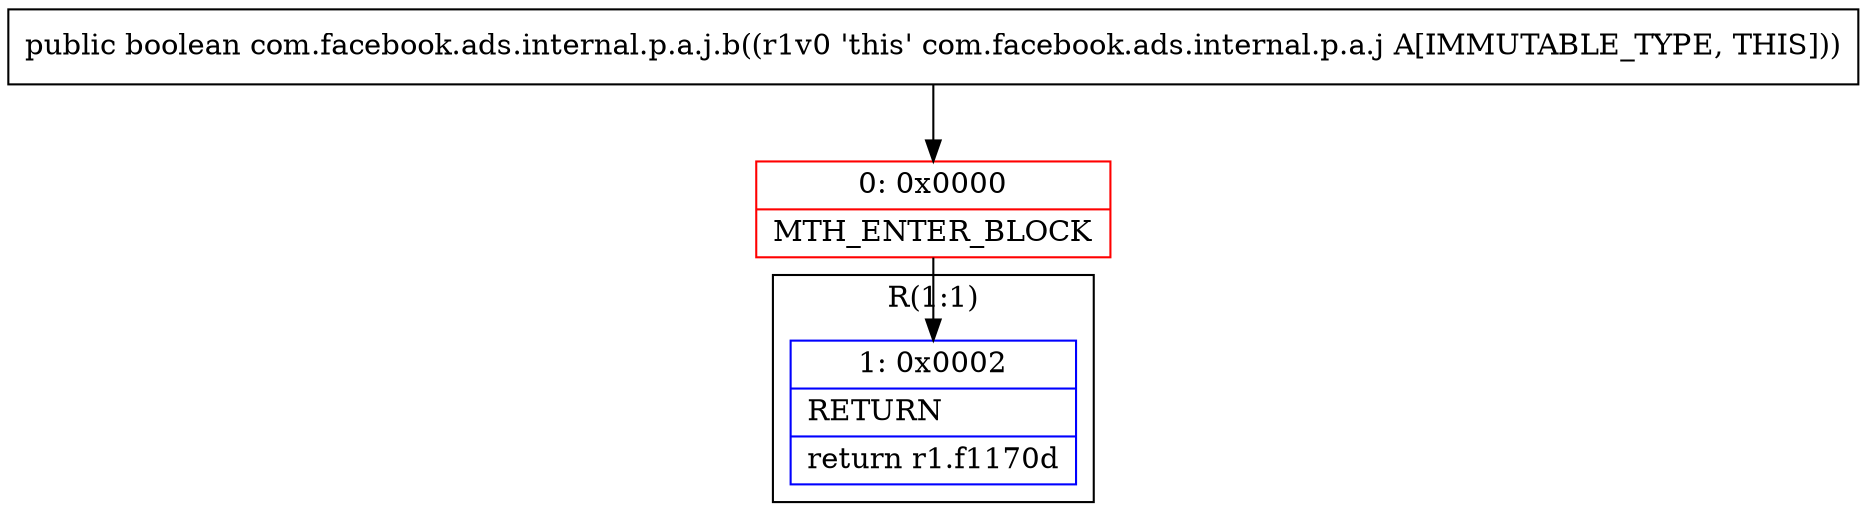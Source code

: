 digraph "CFG forcom.facebook.ads.internal.p.a.j.b()Z" {
subgraph cluster_Region_826182005 {
label = "R(1:1)";
node [shape=record,color=blue];
Node_1 [shape=record,label="{1\:\ 0x0002|RETURN\l|return r1.f1170d\l}"];
}
Node_0 [shape=record,color=red,label="{0\:\ 0x0000|MTH_ENTER_BLOCK\l}"];
MethodNode[shape=record,label="{public boolean com.facebook.ads.internal.p.a.j.b((r1v0 'this' com.facebook.ads.internal.p.a.j A[IMMUTABLE_TYPE, THIS])) }"];
MethodNode -> Node_0;
Node_0 -> Node_1;
}

